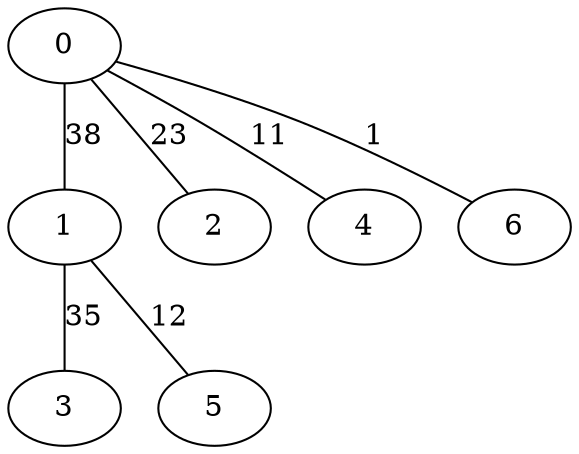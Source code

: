 strict graph  {
0;
1;
2;
3;
4;
5;
6;
0 -- 1  [label=38, weight=38];
0 -- 2  [label=23, weight=23];
0 -- 4  [label=11, weight=11];
0 -- 6  [label=1, weight=1];
1 -- 3  [label=35, weight=35];
1 -- 5  [label=12, weight=12];
}
